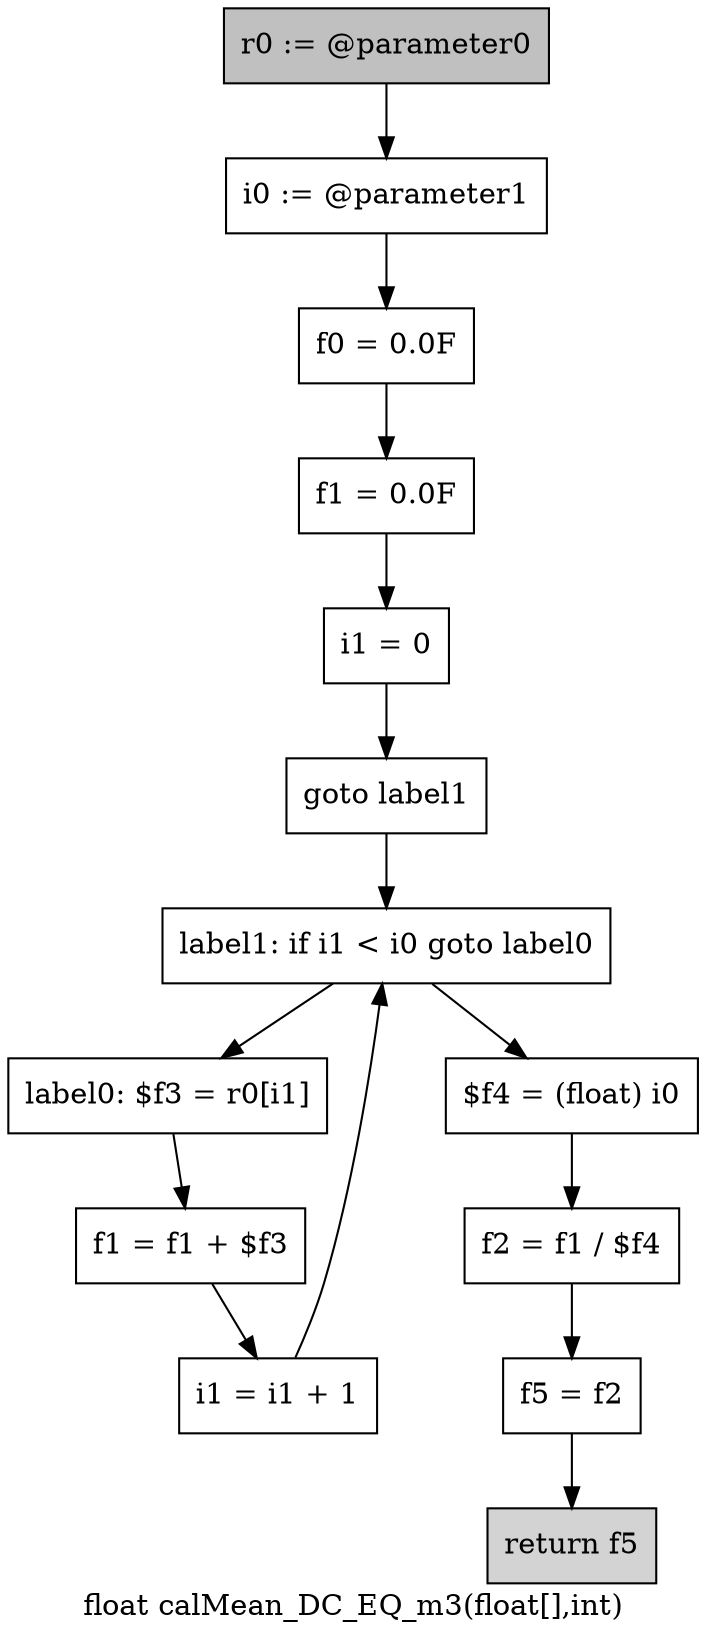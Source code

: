 digraph "float calMean_DC_EQ_m3(float[],int)" {
    label="float calMean_DC_EQ_m3(float[],int)";
    node [shape=box];
    "0" [style=filled,fillcolor=gray,label="r0 := @parameter0",];
    "1" [label="i0 := @parameter1",];
    "0"->"1";
    "2" [label="f0 = 0.0F",];
    "1"->"2";
    "3" [label="f1 = 0.0F",];
    "2"->"3";
    "4" [label="i1 = 0",];
    "3"->"4";
    "5" [label="goto label1",];
    "4"->"5";
    "9" [label="label1: if i1 < i0 goto label0",];
    "5"->"9";
    "6" [label="label0: $f3 = r0[i1]",];
    "7" [label="f1 = f1 + $f3",];
    "6"->"7";
    "8" [label="i1 = i1 + 1",];
    "7"->"8";
    "8"->"9";
    "9"->"6";
    "10" [label="$f4 = (float) i0",];
    "9"->"10";
    "11" [label="f2 = f1 / $f4",];
    "10"->"11";
    "12" [label="f5 = f2",];
    "11"->"12";
    "13" [style=filled,fillcolor=lightgray,label="return f5",];
    "12"->"13";
}
